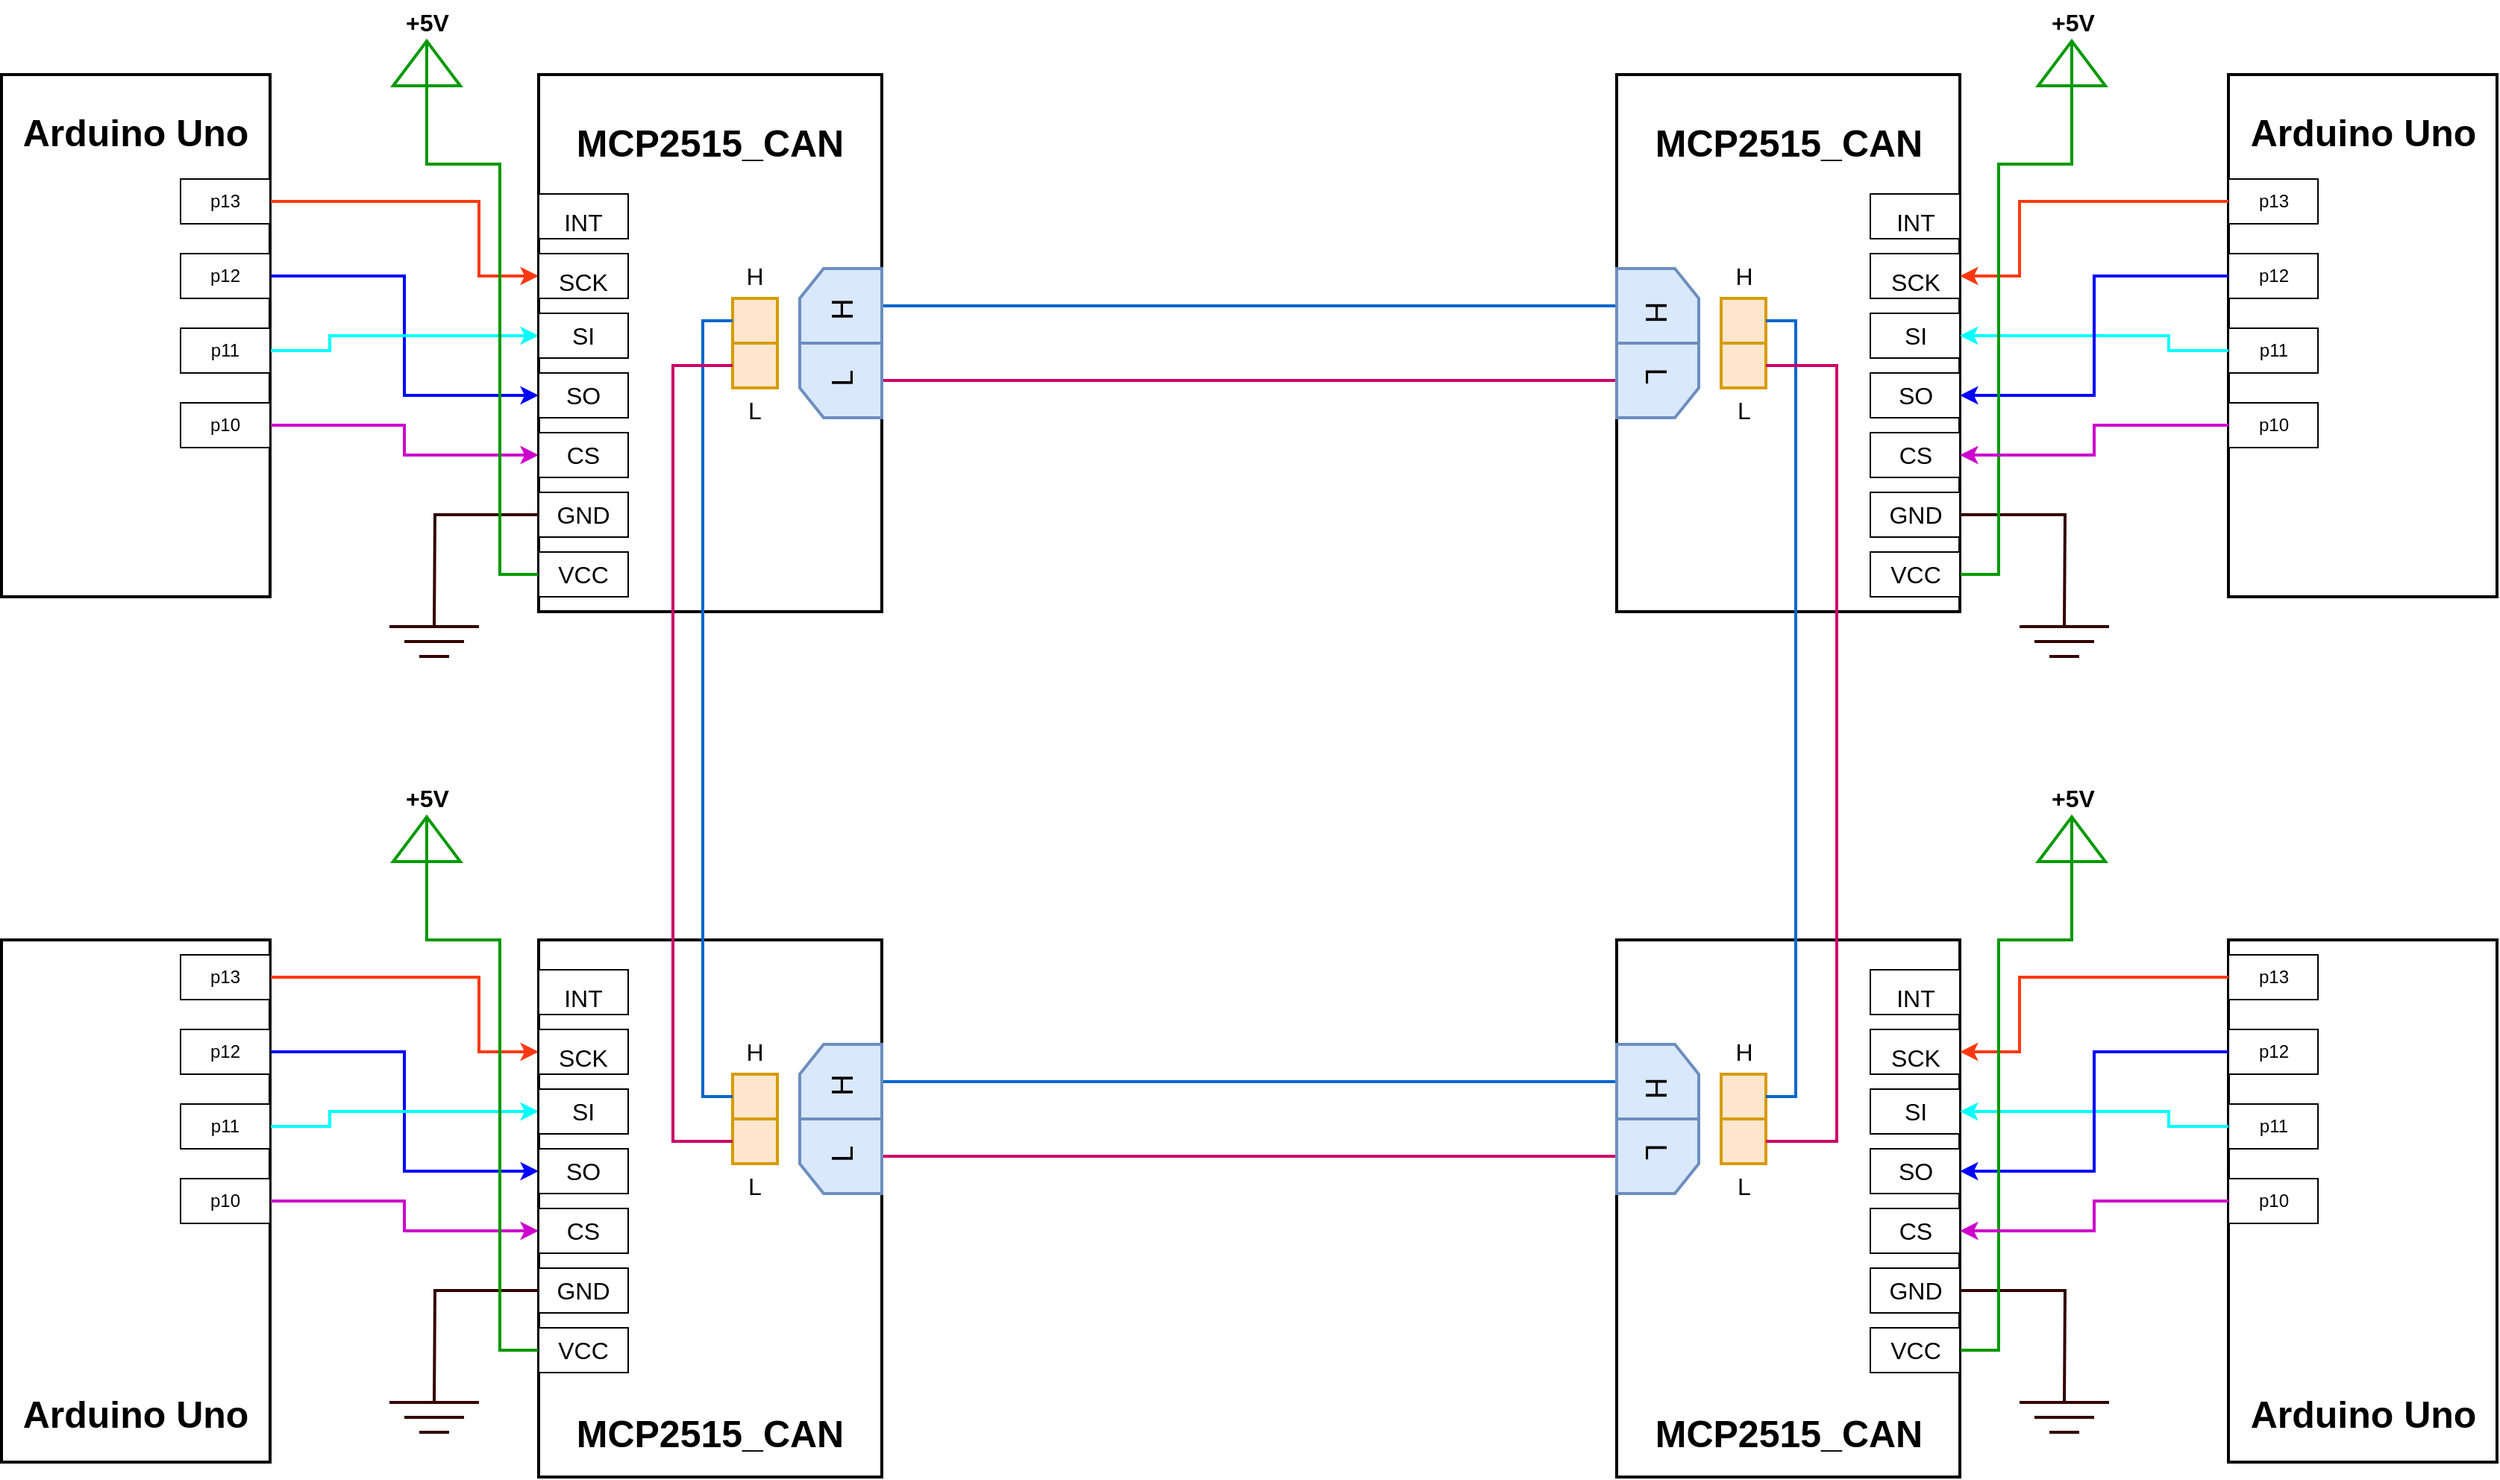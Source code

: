 <mxfile version="20.2.3" type="github"><diagram id="uy0OW_lbr5_6E3jzqZUw" name="Page-1"><mxGraphModel dx="2370" dy="1110" grid="1" gridSize="10" guides="1" tooltips="1" connect="1" arrows="1" fold="1" page="1" pageScale="1" pageWidth="850" pageHeight="1100" math="0" shadow="0"><root><mxCell id="0"/><mxCell id="1" parent="0"/><mxCell id="hp9_ulJbz1Hv_kCBHLAh-22" value="" style="triangle;whiteSpace=wrap;html=1;fontSize=16;rotation=-90;strokeColor=#009900;strokeWidth=2;" vertex="1" parent="1"><mxGeometry x="310" y="30" width="30" height="45" as="geometry"/></mxCell><mxCell id="hp9_ulJbz1Hv_kCBHLAh-6" value="&lt;div style=&quot;font-size: 25px;&quot;&gt;&lt;b&gt;Arduino Uno&lt;/b&gt;&lt;/div&gt;&lt;div&gt;&lt;br&gt;&lt;/div&gt;&lt;div&gt;&lt;br&gt;&lt;/div&gt;&lt;div&gt;&lt;br&gt;&lt;/div&gt;&lt;div&gt;&lt;br&gt;&lt;/div&gt;&lt;div&gt;&lt;br&gt;&lt;/div&gt;&lt;div&gt;&lt;br&gt;&lt;/div&gt;&lt;div&gt;&lt;br&gt;&lt;/div&gt;&lt;div&gt;&lt;br&gt;&lt;/div&gt;&lt;div&gt;&lt;br&gt;&lt;/div&gt;&lt;div&gt;&lt;br&gt;&lt;/div&gt;&lt;div&gt;&lt;br&gt;&lt;/div&gt;&lt;div&gt;&lt;br&gt;&lt;/div&gt;&lt;div&gt;&lt;br&gt;&lt;/div&gt;&lt;div&gt;&lt;br&gt;&lt;/div&gt;&lt;div&gt;&lt;br&gt;&lt;/div&gt;&lt;div&gt;&lt;br&gt;&lt;/div&gt;&lt;div&gt;&lt;br&gt;&lt;/div&gt;&lt;div&gt;&lt;br&gt;&lt;/div&gt;&lt;div&gt;&lt;br&gt;&lt;/div&gt;" style="rounded=0;whiteSpace=wrap;html=1;strokeWidth=2;" vertex="1" parent="1"><mxGeometry x="40" y="60" width="180" height="350" as="geometry"/></mxCell><mxCell id="hp9_ulJbz1Hv_kCBHLAh-15" style="edgeStyle=orthogonalEdgeStyle;rounded=0;orthogonalLoop=1;jettySize=auto;html=1;exitX=1;exitY=0.5;exitDx=0;exitDy=0;entryX=0;entryY=0.5;entryDx=0;entryDy=0;fontSize=16;strokeWidth=2;strokeColor=#FF3912;" edge="1" parent="1" source="hp9_ulJbz1Hv_kCBHLAh-1" target="hp9_ulJbz1Hv_kCBHLAh-9"><mxGeometry relative="1" as="geometry"><Array as="points"><mxPoint x="360" y="145"/><mxPoint x="360" y="195"/></Array></mxGeometry></mxCell><mxCell id="hp9_ulJbz1Hv_kCBHLAh-1" value="p13" style="rounded=0;whiteSpace=wrap;html=1;" vertex="1" parent="1"><mxGeometry x="160" y="130" width="60" height="30" as="geometry"/></mxCell><mxCell id="hp9_ulJbz1Hv_kCBHLAh-16" style="edgeStyle=orthogonalEdgeStyle;rounded=0;orthogonalLoop=1;jettySize=auto;html=1;exitX=1;exitY=0.5;exitDx=0;exitDy=0;entryX=0;entryY=0.5;entryDx=0;entryDy=0;fontSize=16;strokeWidth=2;strokeColor=#0000FF;" edge="1" parent="1" source="hp9_ulJbz1Hv_kCBHLAh-2" target="hp9_ulJbz1Hv_kCBHLAh-11"><mxGeometry relative="1" as="geometry"/></mxCell><mxCell id="hp9_ulJbz1Hv_kCBHLAh-2" value="p12" style="rounded=0;whiteSpace=wrap;html=1;" vertex="1" parent="1"><mxGeometry x="160" y="180" width="60" height="30" as="geometry"/></mxCell><mxCell id="hp9_ulJbz1Hv_kCBHLAh-20" style="edgeStyle=orthogonalEdgeStyle;rounded=0;orthogonalLoop=1;jettySize=auto;html=1;exitX=1;exitY=0.5;exitDx=0;exitDy=0;entryX=0;entryY=0.5;entryDx=0;entryDy=0;fontSize=16;strokeWidth=2;strokeColor=#CC00CC;" edge="1" parent="1" source="hp9_ulJbz1Hv_kCBHLAh-4" target="hp9_ulJbz1Hv_kCBHLAh-19"><mxGeometry relative="1" as="geometry"/></mxCell><mxCell id="hp9_ulJbz1Hv_kCBHLAh-4" value="p10" style="rounded=0;whiteSpace=wrap;html=1;" vertex="1" parent="1"><mxGeometry x="160" y="280" width="60" height="30" as="geometry"/></mxCell><mxCell id="hp9_ulJbz1Hv_kCBHLAh-17" style="edgeStyle=orthogonalEdgeStyle;rounded=0;orthogonalLoop=1;jettySize=auto;html=1;exitX=1;exitY=0.5;exitDx=0;exitDy=0;entryX=0;entryY=0.5;entryDx=0;entryDy=0;fontSize=16;strokeWidth=2;strokeColor=#00FFFF;" edge="1" parent="1" source="hp9_ulJbz1Hv_kCBHLAh-5" target="hp9_ulJbz1Hv_kCBHLAh-10"><mxGeometry relative="1" as="geometry"><Array as="points"><mxPoint x="260" y="245"/><mxPoint x="260" y="235"/></Array></mxGeometry></mxCell><mxCell id="hp9_ulJbz1Hv_kCBHLAh-5" value="&lt;div&gt;p11&lt;/div&gt;" style="rounded=0;whiteSpace=wrap;html=1;" vertex="1" parent="1"><mxGeometry x="160" y="230" width="60" height="30" as="geometry"/></mxCell><mxCell id="hp9_ulJbz1Hv_kCBHLAh-7" value="&lt;div&gt;&lt;b&gt;MCP2515_CAN&lt;/b&gt;&lt;/div&gt;&lt;div&gt;&lt;b&gt;&lt;br&gt;&lt;/b&gt;&lt;/div&gt;&lt;div&gt;&lt;b&gt;&lt;br&gt;&lt;/b&gt;&lt;/div&gt;&lt;div&gt;&lt;b&gt;&lt;br&gt;&lt;/b&gt;&lt;/div&gt;&lt;div&gt;&lt;b&gt;&lt;br&gt;&lt;/b&gt;&lt;/div&gt;&lt;div&gt;&lt;b&gt;&lt;br&gt;&lt;/b&gt;&lt;/div&gt;&lt;div&gt;&lt;b&gt;&lt;br&gt;&lt;/b&gt;&lt;/div&gt;&lt;div&gt;&lt;b&gt;&lt;br&gt;&lt;/b&gt;&lt;/div&gt;&lt;div&gt;&lt;b&gt;&lt;br&gt;&lt;/b&gt;&lt;/div&gt;&lt;div&gt;&lt;b&gt;&lt;br&gt;&lt;/b&gt;&lt;/div&gt;" style="rounded=0;whiteSpace=wrap;html=1;fontSize=25;strokeWidth=2;" vertex="1" parent="1"><mxGeometry x="400" y="60" width="230" height="360" as="geometry"/></mxCell><mxCell id="hp9_ulJbz1Hv_kCBHLAh-8" value="&lt;font style=&quot;font-size: 16px;&quot;&gt;INT&lt;/font&gt;" style="rounded=0;whiteSpace=wrap;html=1;fontSize=25;" vertex="1" parent="1"><mxGeometry x="400" y="140" width="60" height="30" as="geometry"/></mxCell><mxCell id="hp9_ulJbz1Hv_kCBHLAh-9" value="&lt;font style=&quot;font-size: 16px;&quot;&gt;SCK&lt;/font&gt;" style="rounded=0;whiteSpace=wrap;html=1;fontSize=25;" vertex="1" parent="1"><mxGeometry x="400" y="180" width="60" height="30" as="geometry"/></mxCell><mxCell id="hp9_ulJbz1Hv_kCBHLAh-10" value="SI" style="rounded=0;whiteSpace=wrap;html=1;fontSize=16;" vertex="1" parent="1"><mxGeometry x="400" y="220" width="60" height="30" as="geometry"/></mxCell><mxCell id="hp9_ulJbz1Hv_kCBHLAh-11" value="SO" style="rounded=0;whiteSpace=wrap;html=1;fontSize=16;" vertex="1" parent="1"><mxGeometry x="400" y="260" width="60" height="30" as="geometry"/></mxCell><mxCell id="hp9_ulJbz1Hv_kCBHLAh-29" style="edgeStyle=orthogonalEdgeStyle;rounded=0;orthogonalLoop=1;jettySize=auto;html=1;exitX=0;exitY=0.5;exitDx=0;exitDy=0;fontSize=16;endArrow=none;endFill=0;strokeColor=#330000;strokeWidth=2;" edge="1" parent="1" source="hp9_ulJbz1Hv_kCBHLAh-12"><mxGeometry relative="1" as="geometry"><mxPoint x="330" y="430" as="targetPoint"/></mxGeometry></mxCell><mxCell id="hp9_ulJbz1Hv_kCBHLAh-12" value="GND" style="rounded=0;whiteSpace=wrap;html=1;fontSize=16;" vertex="1" parent="1"><mxGeometry x="400" y="340" width="60" height="30" as="geometry"/></mxCell><mxCell id="hp9_ulJbz1Hv_kCBHLAh-23" style="edgeStyle=orthogonalEdgeStyle;rounded=0;orthogonalLoop=1;jettySize=auto;html=1;exitX=0;exitY=0.5;exitDx=0;exitDy=0;fontSize=16;strokeColor=#009900;strokeWidth=2;entryX=1;entryY=0.5;entryDx=0;entryDy=0;endArrow=none;endFill=0;" edge="1" parent="1" source="hp9_ulJbz1Hv_kCBHLAh-13" target="hp9_ulJbz1Hv_kCBHLAh-22"><mxGeometry relative="1" as="geometry"><Array as="points"><mxPoint x="374" y="395"/><mxPoint x="374" y="120"/><mxPoint x="325" y="120"/></Array></mxGeometry></mxCell><mxCell id="hp9_ulJbz1Hv_kCBHLAh-13" value="VCC" style="rounded=0;whiteSpace=wrap;html=1;fontSize=16;" vertex="1" parent="1"><mxGeometry x="400" y="380" width="60" height="30" as="geometry"/></mxCell><mxCell id="hp9_ulJbz1Hv_kCBHLAh-19" value="&lt;div&gt;CS&lt;/div&gt;" style="rounded=0;whiteSpace=wrap;html=1;fontSize=16;" vertex="1" parent="1"><mxGeometry x="400" y="300" width="60" height="30" as="geometry"/></mxCell><mxCell id="hp9_ulJbz1Hv_kCBHLAh-24" value="+5V" style="text;html=1;align=center;verticalAlign=middle;resizable=0;points=[];autosize=1;strokeColor=none;fillColor=none;fontSize=16;fontStyle=1" vertex="1" parent="1"><mxGeometry x="300" y="10" width="50" height="30" as="geometry"/></mxCell><mxCell id="hp9_ulJbz1Hv_kCBHLAh-25" value="" style="endArrow=none;html=1;rounded=0;fontSize=16;strokeColor=#330000;strokeWidth=2;" edge="1" parent="1"><mxGeometry width="50" height="50" relative="1" as="geometry"><mxPoint x="300" y="430" as="sourcePoint"/><mxPoint x="360" y="430" as="targetPoint"/></mxGeometry></mxCell><mxCell id="hp9_ulJbz1Hv_kCBHLAh-27" value="" style="endArrow=none;html=1;rounded=0;fontSize=16;strokeColor=#330000;strokeWidth=2;" edge="1" parent="1"><mxGeometry width="50" height="50" relative="1" as="geometry"><mxPoint x="310" y="440" as="sourcePoint"/><mxPoint x="350" y="440" as="targetPoint"/></mxGeometry></mxCell><mxCell id="hp9_ulJbz1Hv_kCBHLAh-28" value="" style="endArrow=none;html=1;rounded=0;fontSize=16;strokeColor=#330000;strokeWidth=2;" edge="1" parent="1"><mxGeometry width="50" height="50" relative="1" as="geometry"><mxPoint x="320" y="450" as="sourcePoint"/><mxPoint x="340" y="450" as="targetPoint"/></mxGeometry></mxCell><mxCell id="hp9_ulJbz1Hv_kCBHLAh-34" value="" style="rounded=0;whiteSpace=wrap;html=1;fontSize=16;strokeColor=#d79b00;strokeWidth=2;fillColor=#ffe6cc;" vertex="1" parent="1"><mxGeometry x="530" y="210" width="30" height="60" as="geometry"/></mxCell><mxCell id="hp9_ulJbz1Hv_kCBHLAh-35" style="edgeStyle=orthogonalEdgeStyle;rounded=0;orthogonalLoop=1;jettySize=auto;html=1;exitX=0;exitY=0.5;exitDx=0;exitDy=0;entryX=1;entryY=0.5;entryDx=0;entryDy=0;fontSize=16;endArrow=none;endFill=0;strokeColor=#d79b00;strokeWidth=2;fillColor=#ffe6cc;" edge="1" parent="1" source="hp9_ulJbz1Hv_kCBHLAh-34" target="hp9_ulJbz1Hv_kCBHLAh-34"><mxGeometry relative="1" as="geometry"><Array as="points"><mxPoint x="530" y="240"/><mxPoint x="530" y="240"/></Array></mxGeometry></mxCell><mxCell id="hp9_ulJbz1Hv_kCBHLAh-36" value="H" style="text;html=1;strokeColor=none;fillColor=none;align=center;verticalAlign=middle;whiteSpace=wrap;rounded=0;fontSize=16;" vertex="1" parent="1"><mxGeometry x="515" y="180" width="60" height="30" as="geometry"/></mxCell><mxCell id="hp9_ulJbz1Hv_kCBHLAh-37" value="L" style="text;html=1;strokeColor=none;fillColor=none;align=center;verticalAlign=middle;whiteSpace=wrap;rounded=0;fontSize=16;" vertex="1" parent="1"><mxGeometry x="515" y="270" width="60" height="30" as="geometry"/></mxCell><mxCell id="hp9_ulJbz1Hv_kCBHLAh-40" value="" style="triangle;whiteSpace=wrap;html=1;fontSize=16;rotation=-90;strokeColor=#009900;strokeWidth=2;" vertex="1" parent="1"><mxGeometry x="310" y="550" width="30" height="45" as="geometry"/></mxCell><mxCell id="hp9_ulJbz1Hv_kCBHLAh-41" value="&lt;div style=&quot;font-size: 25px;&quot;&gt;&lt;b&gt;&lt;br&gt;&lt;/b&gt;&lt;/div&gt;&lt;div style=&quot;font-size: 25px;&quot;&gt;&lt;b&gt;&lt;br&gt;&lt;/b&gt;&lt;/div&gt;&lt;div style=&quot;font-size: 25px;&quot;&gt;&lt;b&gt;&lt;br&gt;&lt;/b&gt;&lt;/div&gt;&lt;div style=&quot;font-size: 25px;&quot;&gt;&lt;b&gt;&lt;br&gt;&lt;/b&gt;&lt;/div&gt;&lt;div style=&quot;font-size: 25px;&quot;&gt;&lt;b&gt;&lt;br&gt;&lt;/b&gt;&lt;/div&gt;&lt;div style=&quot;font-size: 25px;&quot;&gt;&lt;b&gt;&lt;br&gt;&lt;/b&gt;&lt;/div&gt;&lt;div style=&quot;font-size: 25px;&quot;&gt;&lt;b&gt;&lt;br&gt;&lt;/b&gt;&lt;/div&gt;&lt;div style=&quot;font-size: 25px;&quot;&gt;&lt;b&gt;&lt;br&gt;&lt;/b&gt;&lt;/div&gt;&lt;div style=&quot;font-size: 25px;&quot;&gt;&lt;b&gt;&lt;br&gt;&lt;/b&gt;&lt;/div&gt;&lt;div style=&quot;font-size: 25px;&quot;&gt;&lt;b&gt;&lt;br&gt;&lt;/b&gt;&lt;/div&gt;&lt;div style=&quot;font-size: 25px;&quot;&gt;&lt;b&gt;Arduino Uno&lt;/b&gt;&lt;/div&gt;&lt;div&gt;&lt;br&gt;&lt;/div&gt;" style="rounded=0;whiteSpace=wrap;html=1;strokeWidth=2;" vertex="1" parent="1"><mxGeometry x="40" y="640" width="180" height="350" as="geometry"/></mxCell><mxCell id="hp9_ulJbz1Hv_kCBHLAh-42" style="edgeStyle=orthogonalEdgeStyle;rounded=0;orthogonalLoop=1;jettySize=auto;html=1;exitX=1;exitY=0.5;exitDx=0;exitDy=0;entryX=0;entryY=0.5;entryDx=0;entryDy=0;fontSize=16;strokeWidth=2;strokeColor=#FF3912;" edge="1" parent="1" source="hp9_ulJbz1Hv_kCBHLAh-43" target="hp9_ulJbz1Hv_kCBHLAh-52"><mxGeometry relative="1" as="geometry"><Array as="points"><mxPoint x="360" y="665"/><mxPoint x="360" y="715"/></Array></mxGeometry></mxCell><mxCell id="hp9_ulJbz1Hv_kCBHLAh-43" value="p13" style="rounded=0;whiteSpace=wrap;html=1;" vertex="1" parent="1"><mxGeometry x="160" y="650" width="60" height="30" as="geometry"/></mxCell><mxCell id="hp9_ulJbz1Hv_kCBHLAh-44" style="edgeStyle=orthogonalEdgeStyle;rounded=0;orthogonalLoop=1;jettySize=auto;html=1;exitX=1;exitY=0.5;exitDx=0;exitDy=0;entryX=0;entryY=0.5;entryDx=0;entryDy=0;fontSize=16;strokeWidth=2;strokeColor=#0000FF;" edge="1" parent="1" source="hp9_ulJbz1Hv_kCBHLAh-45" target="hp9_ulJbz1Hv_kCBHLAh-54"><mxGeometry relative="1" as="geometry"/></mxCell><mxCell id="hp9_ulJbz1Hv_kCBHLAh-45" value="p12" style="rounded=0;whiteSpace=wrap;html=1;" vertex="1" parent="1"><mxGeometry x="160" y="700" width="60" height="30" as="geometry"/></mxCell><mxCell id="hp9_ulJbz1Hv_kCBHLAh-46" style="edgeStyle=orthogonalEdgeStyle;rounded=0;orthogonalLoop=1;jettySize=auto;html=1;exitX=1;exitY=0.5;exitDx=0;exitDy=0;entryX=0;entryY=0.5;entryDx=0;entryDy=0;fontSize=16;strokeWidth=2;strokeColor=#CC00CC;" edge="1" parent="1" source="hp9_ulJbz1Hv_kCBHLAh-47" target="hp9_ulJbz1Hv_kCBHLAh-59"><mxGeometry relative="1" as="geometry"/></mxCell><mxCell id="hp9_ulJbz1Hv_kCBHLAh-47" value="p10" style="rounded=0;whiteSpace=wrap;html=1;" vertex="1" parent="1"><mxGeometry x="160" y="800" width="60" height="30" as="geometry"/></mxCell><mxCell id="hp9_ulJbz1Hv_kCBHLAh-48" style="edgeStyle=orthogonalEdgeStyle;rounded=0;orthogonalLoop=1;jettySize=auto;html=1;exitX=1;exitY=0.5;exitDx=0;exitDy=0;entryX=0;entryY=0.5;entryDx=0;entryDy=0;fontSize=16;strokeWidth=2;strokeColor=#00FFFF;" edge="1" parent="1" source="hp9_ulJbz1Hv_kCBHLAh-49" target="hp9_ulJbz1Hv_kCBHLAh-53"><mxGeometry relative="1" as="geometry"><Array as="points"><mxPoint x="260" y="765"/><mxPoint x="260" y="755"/></Array></mxGeometry></mxCell><mxCell id="hp9_ulJbz1Hv_kCBHLAh-49" value="&lt;div&gt;p11&lt;/div&gt;" style="rounded=0;whiteSpace=wrap;html=1;" vertex="1" parent="1"><mxGeometry x="160" y="750" width="60" height="30" as="geometry"/></mxCell><mxCell id="hp9_ulJbz1Hv_kCBHLAh-50" value="&lt;div&gt;&lt;b&gt;&lt;br&gt;&lt;/b&gt;&lt;/div&gt;&lt;div&gt;&lt;b&gt;&lt;br&gt;&lt;/b&gt;&lt;/div&gt;&lt;div&gt;&lt;b&gt;&lt;br&gt;&lt;/b&gt;&lt;/div&gt;&lt;div&gt;&lt;b&gt;&lt;br&gt;&lt;/b&gt;&lt;/div&gt;&lt;div&gt;&lt;b&gt;&lt;br&gt;&lt;/b&gt;&lt;/div&gt;&lt;div&gt;&lt;b&gt;&lt;br&gt;&lt;/b&gt;&lt;/div&gt;&lt;div&gt;&lt;b&gt;&lt;br&gt;&lt;/b&gt;&lt;/div&gt;&lt;div&gt;&lt;b&gt;&lt;br&gt;&lt;/b&gt;&lt;/div&gt;&lt;div&gt;&lt;b&gt;&lt;br&gt;&lt;/b&gt;&lt;/div&gt;&lt;div&gt;&lt;b&gt;&lt;br&gt;&lt;/b&gt;&lt;/div&gt;&lt;div&gt;&lt;b&gt;MCP2515_CAN&lt;/b&gt;&lt;/div&gt;" style="rounded=0;whiteSpace=wrap;html=1;fontSize=25;strokeWidth=2;" vertex="1" parent="1"><mxGeometry x="400" y="640" width="230" height="360" as="geometry"/></mxCell><mxCell id="hp9_ulJbz1Hv_kCBHLAh-51" value="&lt;font style=&quot;font-size: 16px;&quot;&gt;INT&lt;/font&gt;" style="rounded=0;whiteSpace=wrap;html=1;fontSize=25;" vertex="1" parent="1"><mxGeometry x="400" y="660" width="60" height="30" as="geometry"/></mxCell><mxCell id="hp9_ulJbz1Hv_kCBHLAh-52" value="&lt;font style=&quot;font-size: 16px;&quot;&gt;SCK&lt;/font&gt;" style="rounded=0;whiteSpace=wrap;html=1;fontSize=25;" vertex="1" parent="1"><mxGeometry x="400" y="700" width="60" height="30" as="geometry"/></mxCell><mxCell id="hp9_ulJbz1Hv_kCBHLAh-53" value="SI" style="rounded=0;whiteSpace=wrap;html=1;fontSize=16;" vertex="1" parent="1"><mxGeometry x="400" y="740" width="60" height="30" as="geometry"/></mxCell><mxCell id="hp9_ulJbz1Hv_kCBHLAh-54" value="SO" style="rounded=0;whiteSpace=wrap;html=1;fontSize=16;" vertex="1" parent="1"><mxGeometry x="400" y="780" width="60" height="30" as="geometry"/></mxCell><mxCell id="hp9_ulJbz1Hv_kCBHLAh-55" style="edgeStyle=orthogonalEdgeStyle;rounded=0;orthogonalLoop=1;jettySize=auto;html=1;exitX=0;exitY=0.5;exitDx=0;exitDy=0;fontSize=16;endArrow=none;endFill=0;strokeColor=#330000;strokeWidth=2;" edge="1" parent="1" source="hp9_ulJbz1Hv_kCBHLAh-56"><mxGeometry relative="1" as="geometry"><mxPoint x="330" y="950" as="targetPoint"/></mxGeometry></mxCell><mxCell id="hp9_ulJbz1Hv_kCBHLAh-56" value="GND" style="rounded=0;whiteSpace=wrap;html=1;fontSize=16;" vertex="1" parent="1"><mxGeometry x="400" y="860" width="60" height="30" as="geometry"/></mxCell><mxCell id="hp9_ulJbz1Hv_kCBHLAh-57" style="edgeStyle=orthogonalEdgeStyle;rounded=0;orthogonalLoop=1;jettySize=auto;html=1;exitX=0;exitY=0.5;exitDx=0;exitDy=0;fontSize=16;strokeColor=#009900;strokeWidth=2;entryX=1;entryY=0.5;entryDx=0;entryDy=0;endArrow=none;endFill=0;" edge="1" parent="1" source="hp9_ulJbz1Hv_kCBHLAh-58" target="hp9_ulJbz1Hv_kCBHLAh-40"><mxGeometry relative="1" as="geometry"><Array as="points"><mxPoint x="374" y="915"/><mxPoint x="374" y="640"/><mxPoint x="325" y="640"/></Array></mxGeometry></mxCell><mxCell id="hp9_ulJbz1Hv_kCBHLAh-58" value="VCC" style="rounded=0;whiteSpace=wrap;html=1;fontSize=16;" vertex="1" parent="1"><mxGeometry x="400" y="900" width="60" height="30" as="geometry"/></mxCell><mxCell id="hp9_ulJbz1Hv_kCBHLAh-59" value="&lt;div&gt;CS&lt;/div&gt;" style="rounded=0;whiteSpace=wrap;html=1;fontSize=16;" vertex="1" parent="1"><mxGeometry x="400" y="820" width="60" height="30" as="geometry"/></mxCell><mxCell id="hp9_ulJbz1Hv_kCBHLAh-60" value="+5V" style="text;html=1;align=center;verticalAlign=middle;resizable=0;points=[];autosize=1;strokeColor=none;fillColor=none;fontSize=16;fontStyle=1" vertex="1" parent="1"><mxGeometry x="300" y="530" width="50" height="30" as="geometry"/></mxCell><mxCell id="hp9_ulJbz1Hv_kCBHLAh-61" value="" style="endArrow=none;html=1;rounded=0;fontSize=16;strokeColor=#330000;strokeWidth=2;" edge="1" parent="1"><mxGeometry width="50" height="50" relative="1" as="geometry"><mxPoint x="300" y="950" as="sourcePoint"/><mxPoint x="360" y="950" as="targetPoint"/></mxGeometry></mxCell><mxCell id="hp9_ulJbz1Hv_kCBHLAh-62" value="" style="endArrow=none;html=1;rounded=0;fontSize=16;strokeColor=#330000;strokeWidth=2;" edge="1" parent="1"><mxGeometry width="50" height="50" relative="1" as="geometry"><mxPoint x="310" y="960" as="sourcePoint"/><mxPoint x="350" y="960" as="targetPoint"/></mxGeometry></mxCell><mxCell id="hp9_ulJbz1Hv_kCBHLAh-63" value="" style="endArrow=none;html=1;rounded=0;fontSize=16;strokeColor=#330000;strokeWidth=2;" edge="1" parent="1"><mxGeometry width="50" height="50" relative="1" as="geometry"><mxPoint x="320" y="970" as="sourcePoint"/><mxPoint x="340" y="970" as="targetPoint"/></mxGeometry></mxCell><mxCell id="hp9_ulJbz1Hv_kCBHLAh-66" value="" style="rounded=0;whiteSpace=wrap;html=1;fontSize=16;strokeColor=#d79b00;strokeWidth=2;fillColor=#ffe6cc;" vertex="1" parent="1"><mxGeometry x="530" y="730" width="30" height="60" as="geometry"/></mxCell><mxCell id="hp9_ulJbz1Hv_kCBHLAh-67" style="edgeStyle=orthogonalEdgeStyle;rounded=0;orthogonalLoop=1;jettySize=auto;html=1;exitX=0;exitY=0.5;exitDx=0;exitDy=0;entryX=1;entryY=0.5;entryDx=0;entryDy=0;fontSize=16;endArrow=none;endFill=0;strokeColor=#d79b00;strokeWidth=2;fillColor=#ffe6cc;" edge="1" parent="1" source="hp9_ulJbz1Hv_kCBHLAh-66" target="hp9_ulJbz1Hv_kCBHLAh-66"><mxGeometry relative="1" as="geometry"><Array as="points"><mxPoint x="530" y="760"/><mxPoint x="530" y="760"/></Array></mxGeometry></mxCell><mxCell id="hp9_ulJbz1Hv_kCBHLAh-68" value="H" style="text;html=1;strokeColor=none;fillColor=none;align=center;verticalAlign=middle;whiteSpace=wrap;rounded=0;fontSize=16;" vertex="1" parent="1"><mxGeometry x="515" y="700" width="60" height="30" as="geometry"/></mxCell><mxCell id="hp9_ulJbz1Hv_kCBHLAh-69" value="L" style="text;html=1;strokeColor=none;fillColor=none;align=center;verticalAlign=middle;whiteSpace=wrap;rounded=0;fontSize=16;" vertex="1" parent="1"><mxGeometry x="515" y="790" width="60" height="30" as="geometry"/></mxCell><mxCell id="hp9_ulJbz1Hv_kCBHLAh-160" value="" style="triangle;whiteSpace=wrap;html=1;fontSize=16;rotation=-90;strokeColor=#009900;strokeWidth=2;" vertex="1" parent="1"><mxGeometry x="1412.5" y="30" width="30" height="45" as="geometry"/></mxCell><mxCell id="hp9_ulJbz1Hv_kCBHLAh-161" value="&lt;div style=&quot;font-size: 25px;&quot;&gt;&lt;b&gt;Arduino Uno&lt;/b&gt;&lt;/div&gt;&lt;div&gt;&lt;br&gt;&lt;/div&gt;&lt;div&gt;&lt;br&gt;&lt;/div&gt;&lt;div&gt;&lt;br&gt;&lt;/div&gt;&lt;div&gt;&lt;br&gt;&lt;/div&gt;&lt;div&gt;&lt;br&gt;&lt;/div&gt;&lt;div&gt;&lt;br&gt;&lt;/div&gt;&lt;div&gt;&lt;br&gt;&lt;/div&gt;&lt;div&gt;&lt;br&gt;&lt;/div&gt;&lt;div&gt;&lt;br&gt;&lt;/div&gt;&lt;div&gt;&lt;br&gt;&lt;/div&gt;&lt;div&gt;&lt;br&gt;&lt;/div&gt;&lt;div&gt;&lt;br&gt;&lt;/div&gt;&lt;div&gt;&lt;br&gt;&lt;/div&gt;&lt;div&gt;&lt;br&gt;&lt;/div&gt;&lt;div&gt;&lt;br&gt;&lt;/div&gt;&lt;div&gt;&lt;br&gt;&lt;/div&gt;&lt;div&gt;&lt;br&gt;&lt;/div&gt;&lt;div&gt;&lt;br&gt;&lt;/div&gt;&lt;div&gt;&lt;br&gt;&lt;/div&gt;" style="rounded=0;whiteSpace=wrap;html=1;strokeWidth=2;" vertex="1" parent="1"><mxGeometry x="1532.5" y="60" width="180" height="350" as="geometry"/></mxCell><mxCell id="hp9_ulJbz1Hv_kCBHLAh-163" value="p13" style="rounded=0;whiteSpace=wrap;html=1;" vertex="1" parent="1"><mxGeometry x="1532.5" y="130" width="60" height="30" as="geometry"/></mxCell><mxCell id="hp9_ulJbz1Hv_kCBHLAh-165" value="p12" style="rounded=0;whiteSpace=wrap;html=1;" vertex="1" parent="1"><mxGeometry x="1532.5" y="180" width="60" height="30" as="geometry"/></mxCell><mxCell id="hp9_ulJbz1Hv_kCBHLAh-167" value="p10" style="rounded=0;whiteSpace=wrap;html=1;" vertex="1" parent="1"><mxGeometry x="1532.5" y="280" width="60" height="30" as="geometry"/></mxCell><mxCell id="hp9_ulJbz1Hv_kCBHLAh-169" value="&lt;div&gt;p11&lt;/div&gt;" style="rounded=0;whiteSpace=wrap;html=1;" vertex="1" parent="1"><mxGeometry x="1532.5" y="230" width="60" height="30" as="geometry"/></mxCell><mxCell id="hp9_ulJbz1Hv_kCBHLAh-170" value="&lt;div&gt;&lt;b&gt;MCP2515_CAN&lt;/b&gt;&lt;/div&gt;&lt;div&gt;&lt;b&gt;&lt;br&gt;&lt;/b&gt;&lt;/div&gt;&lt;div&gt;&lt;b&gt;&lt;br&gt;&lt;/b&gt;&lt;/div&gt;&lt;div&gt;&lt;b&gt;&lt;br&gt;&lt;/b&gt;&lt;/div&gt;&lt;div&gt;&lt;b&gt;&lt;br&gt;&lt;/b&gt;&lt;/div&gt;&lt;div&gt;&lt;b&gt;&lt;br&gt;&lt;/b&gt;&lt;/div&gt;&lt;div&gt;&lt;b&gt;&lt;br&gt;&lt;/b&gt;&lt;/div&gt;&lt;div&gt;&lt;b&gt;&lt;br&gt;&lt;/b&gt;&lt;/div&gt;&lt;div&gt;&lt;b&gt;&lt;br&gt;&lt;/b&gt;&lt;/div&gt;&lt;div&gt;&lt;b&gt;&lt;br&gt;&lt;/b&gt;&lt;/div&gt;" style="rounded=0;whiteSpace=wrap;html=1;fontSize=25;strokeWidth=2;" vertex="1" parent="1"><mxGeometry x="1122.5" y="60" width="230" height="360" as="geometry"/></mxCell><mxCell id="hp9_ulJbz1Hv_kCBHLAh-171" value="&lt;font style=&quot;font-size: 16px;&quot;&gt;INT&lt;/font&gt;" style="rounded=0;whiteSpace=wrap;html=1;fontSize=25;" vertex="1" parent="1"><mxGeometry x="1292.5" y="140" width="60" height="30" as="geometry"/></mxCell><mxCell id="hp9_ulJbz1Hv_kCBHLAh-172" value="&lt;font style=&quot;font-size: 16px;&quot;&gt;SCK&lt;/font&gt;" style="rounded=0;whiteSpace=wrap;html=1;fontSize=25;" vertex="1" parent="1"><mxGeometry x="1292.5" y="180" width="60" height="30" as="geometry"/></mxCell><mxCell id="hp9_ulJbz1Hv_kCBHLAh-162" style="edgeStyle=orthogonalEdgeStyle;rounded=0;orthogonalLoop=1;jettySize=auto;html=1;exitX=0;exitY=0.5;exitDx=0;exitDy=0;fontSize=16;strokeWidth=2;strokeColor=#FF3912;" edge="1" source="hp9_ulJbz1Hv_kCBHLAh-163" parent="1"><mxGeometry relative="1" as="geometry"><mxPoint x="1352.5" y="195" as="targetPoint"/><Array as="points"><mxPoint x="1392.5" y="145"/><mxPoint x="1392.5" y="195"/></Array></mxGeometry></mxCell><mxCell id="hp9_ulJbz1Hv_kCBHLAh-173" value="SI" style="rounded=0;whiteSpace=wrap;html=1;fontSize=16;" vertex="1" parent="1"><mxGeometry x="1292.5" y="220" width="60" height="30" as="geometry"/></mxCell><mxCell id="hp9_ulJbz1Hv_kCBHLAh-168" style="edgeStyle=orthogonalEdgeStyle;rounded=0;orthogonalLoop=1;jettySize=auto;html=1;exitX=0;exitY=0.5;exitDx=0;exitDy=0;fontSize=16;strokeWidth=2;strokeColor=#00FFFF;" edge="1" source="hp9_ulJbz1Hv_kCBHLAh-169" parent="1"><mxGeometry relative="1" as="geometry"><mxPoint x="1352.5" y="235" as="targetPoint"/><Array as="points"><mxPoint x="1492.5" y="245"/><mxPoint x="1492.5" y="235"/></Array></mxGeometry></mxCell><mxCell id="hp9_ulJbz1Hv_kCBHLAh-174" value="SO" style="rounded=0;whiteSpace=wrap;html=1;fontSize=16;" vertex="1" parent="1"><mxGeometry x="1292.5" y="260" width="60" height="30" as="geometry"/></mxCell><mxCell id="hp9_ulJbz1Hv_kCBHLAh-164" style="edgeStyle=orthogonalEdgeStyle;rounded=0;orthogonalLoop=1;jettySize=auto;html=1;exitX=0;exitY=0.5;exitDx=0;exitDy=0;entryX=1;entryY=0.5;entryDx=0;entryDy=0;fontSize=16;strokeWidth=2;strokeColor=#0000FF;" edge="1" source="hp9_ulJbz1Hv_kCBHLAh-165" target="hp9_ulJbz1Hv_kCBHLAh-174" parent="1"><mxGeometry relative="1" as="geometry"/></mxCell><mxCell id="hp9_ulJbz1Hv_kCBHLAh-175" style="edgeStyle=orthogonalEdgeStyle;rounded=0;orthogonalLoop=1;jettySize=auto;html=1;exitX=1;exitY=0.5;exitDx=0;exitDy=0;fontSize=16;endArrow=none;endFill=0;strokeColor=#330000;strokeWidth=2;" edge="1" source="hp9_ulJbz1Hv_kCBHLAh-176" parent="1"><mxGeometry relative="1" as="geometry"><mxPoint x="1422.5" y="430" as="targetPoint"/></mxGeometry></mxCell><mxCell id="hp9_ulJbz1Hv_kCBHLAh-176" value="GND" style="rounded=0;whiteSpace=wrap;html=1;fontSize=16;" vertex="1" parent="1"><mxGeometry x="1292.5" y="340" width="60" height="30" as="geometry"/></mxCell><mxCell id="hp9_ulJbz1Hv_kCBHLAh-177" style="edgeStyle=orthogonalEdgeStyle;rounded=0;orthogonalLoop=1;jettySize=auto;html=1;exitX=0;exitY=0.5;exitDx=0;exitDy=0;fontSize=16;strokeColor=#009900;strokeWidth=2;entryX=1;entryY=0.5;entryDx=0;entryDy=0;endArrow=none;endFill=0;" edge="1" source="hp9_ulJbz1Hv_kCBHLAh-178" target="hp9_ulJbz1Hv_kCBHLAh-160" parent="1"><mxGeometry relative="1" as="geometry"><Array as="points"><mxPoint x="1378.5" y="395"/><mxPoint x="1378.5" y="120"/><mxPoint x="1427.5" y="120"/></Array></mxGeometry></mxCell><mxCell id="hp9_ulJbz1Hv_kCBHLAh-178" value="VCC" style="rounded=0;whiteSpace=wrap;html=1;fontSize=16;" vertex="1" parent="1"><mxGeometry x="1292.5" y="380" width="60" height="30" as="geometry"/></mxCell><mxCell id="hp9_ulJbz1Hv_kCBHLAh-179" value="&lt;div&gt;CS&lt;/div&gt;" style="rounded=0;whiteSpace=wrap;html=1;fontSize=16;" vertex="1" parent="1"><mxGeometry x="1292.5" y="300" width="60" height="30" as="geometry"/></mxCell><mxCell id="hp9_ulJbz1Hv_kCBHLAh-166" style="edgeStyle=orthogonalEdgeStyle;rounded=0;orthogonalLoop=1;jettySize=auto;html=1;exitX=0;exitY=0.5;exitDx=0;exitDy=0;entryX=1;entryY=0.5;entryDx=0;entryDy=0;fontSize=16;strokeWidth=2;strokeColor=#CC00CC;" edge="1" source="hp9_ulJbz1Hv_kCBHLAh-167" target="hp9_ulJbz1Hv_kCBHLAh-179" parent="1"><mxGeometry relative="1" as="geometry"/></mxCell><mxCell id="hp9_ulJbz1Hv_kCBHLAh-180" value="+5V" style="text;html=1;align=center;verticalAlign=middle;resizable=0;points=[];autosize=1;strokeColor=none;fillColor=none;fontSize=16;fontStyle=1" vertex="1" parent="1"><mxGeometry x="1402.5" y="10" width="50" height="30" as="geometry"/></mxCell><mxCell id="hp9_ulJbz1Hv_kCBHLAh-181" value="" style="endArrow=none;html=1;rounded=0;fontSize=16;strokeColor=#330000;strokeWidth=2;" edge="1" parent="1"><mxGeometry width="50" height="50" relative="1" as="geometry"><mxPoint x="1452.5" y="430" as="sourcePoint"/><mxPoint x="1392.5" y="430" as="targetPoint"/></mxGeometry></mxCell><mxCell id="hp9_ulJbz1Hv_kCBHLAh-182" value="" style="endArrow=none;html=1;rounded=0;fontSize=16;strokeColor=#330000;strokeWidth=2;" edge="1" parent="1"><mxGeometry width="50" height="50" relative="1" as="geometry"><mxPoint x="1442.5" y="440" as="sourcePoint"/><mxPoint x="1402.5" y="440" as="targetPoint"/></mxGeometry></mxCell><mxCell id="hp9_ulJbz1Hv_kCBHLAh-183" value="" style="endArrow=none;html=1;rounded=0;fontSize=16;strokeColor=#330000;strokeWidth=2;" edge="1" parent="1"><mxGeometry width="50" height="50" relative="1" as="geometry"><mxPoint x="1432.5" y="450" as="sourcePoint"/><mxPoint x="1412.5" y="450" as="targetPoint"/></mxGeometry></mxCell><mxCell id="hp9_ulJbz1Hv_kCBHLAh-186" value="" style="rounded=0;whiteSpace=wrap;html=1;fontSize=16;strokeColor=#d79b00;strokeWidth=2;fillColor=#ffe6cc;" vertex="1" parent="1"><mxGeometry x="1192.5" y="210" width="30" height="60" as="geometry"/></mxCell><mxCell id="hp9_ulJbz1Hv_kCBHLAh-187" style="edgeStyle=orthogonalEdgeStyle;rounded=0;orthogonalLoop=1;jettySize=auto;html=1;exitX=0;exitY=0.5;exitDx=0;exitDy=0;entryX=1;entryY=0.5;entryDx=0;entryDy=0;fontSize=16;endArrow=none;endFill=0;strokeColor=#d79b00;strokeWidth=2;fillColor=#ffe6cc;" edge="1" source="hp9_ulJbz1Hv_kCBHLAh-186" target="hp9_ulJbz1Hv_kCBHLAh-186" parent="1"><mxGeometry relative="1" as="geometry"><Array as="points"><mxPoint x="1222.5" y="240"/><mxPoint x="1222.5" y="240"/></Array></mxGeometry></mxCell><mxCell id="hp9_ulJbz1Hv_kCBHLAh-188" value="H" style="text;html=1;strokeColor=none;fillColor=none;align=center;verticalAlign=middle;whiteSpace=wrap;rounded=0;fontSize=16;" vertex="1" parent="1"><mxGeometry x="1177.5" y="180" width="60" height="30" as="geometry"/></mxCell><mxCell id="hp9_ulJbz1Hv_kCBHLAh-189" value="L" style="text;html=1;strokeColor=none;fillColor=none;align=center;verticalAlign=middle;whiteSpace=wrap;rounded=0;fontSize=16;" vertex="1" parent="1"><mxGeometry x="1177.5" y="270" width="60" height="30" as="geometry"/></mxCell><mxCell id="hp9_ulJbz1Hv_kCBHLAh-225" value="" style="triangle;whiteSpace=wrap;html=1;fontSize=16;rotation=-90;strokeColor=#009900;strokeWidth=2;" vertex="1" parent="1"><mxGeometry x="1412.5" y="550" width="30" height="45" as="geometry"/></mxCell><mxCell id="hp9_ulJbz1Hv_kCBHLAh-226" value="&lt;div style=&quot;font-size: 25px;&quot;&gt;&lt;b&gt;&lt;br&gt;&lt;/b&gt;&lt;/div&gt;&lt;div style=&quot;font-size: 25px;&quot;&gt;&lt;b&gt;&lt;br&gt;&lt;/b&gt;&lt;/div&gt;&lt;div style=&quot;font-size: 25px;&quot;&gt;&lt;b&gt;&lt;br&gt;&lt;/b&gt;&lt;/div&gt;&lt;div style=&quot;font-size: 25px;&quot;&gt;&lt;b&gt;&lt;br&gt;&lt;/b&gt;&lt;/div&gt;&lt;div style=&quot;font-size: 25px;&quot;&gt;&lt;b&gt;&lt;br&gt;&lt;/b&gt;&lt;/div&gt;&lt;div style=&quot;font-size: 25px;&quot;&gt;&lt;b&gt;&lt;br&gt;&lt;/b&gt;&lt;/div&gt;&lt;div style=&quot;font-size: 25px;&quot;&gt;&lt;b&gt;&lt;br&gt;&lt;/b&gt;&lt;/div&gt;&lt;div style=&quot;font-size: 25px;&quot;&gt;&lt;b&gt;&lt;br&gt;&lt;/b&gt;&lt;/div&gt;&lt;div style=&quot;font-size: 25px;&quot;&gt;&lt;b&gt;&lt;br&gt;&lt;/b&gt;&lt;/div&gt;&lt;div style=&quot;font-size: 25px;&quot;&gt;&lt;b&gt;&lt;br&gt;&lt;/b&gt;&lt;/div&gt;&lt;div style=&quot;font-size: 25px;&quot;&gt;&lt;b&gt;Arduino Uno&lt;/b&gt;&lt;/div&gt;&lt;div&gt;&lt;br&gt;&lt;/div&gt;" style="rounded=0;whiteSpace=wrap;html=1;strokeWidth=2;" vertex="1" parent="1"><mxGeometry x="1532.5" y="640" width="180" height="350" as="geometry"/></mxCell><mxCell id="hp9_ulJbz1Hv_kCBHLAh-227" value="p13" style="rounded=0;whiteSpace=wrap;html=1;" vertex="1" parent="1"><mxGeometry x="1532.5" y="650" width="60" height="30" as="geometry"/></mxCell><mxCell id="hp9_ulJbz1Hv_kCBHLAh-228" value="p12" style="rounded=0;whiteSpace=wrap;html=1;" vertex="1" parent="1"><mxGeometry x="1532.5" y="700" width="60" height="30" as="geometry"/></mxCell><mxCell id="hp9_ulJbz1Hv_kCBHLAh-229" value="p10" style="rounded=0;whiteSpace=wrap;html=1;" vertex="1" parent="1"><mxGeometry x="1532.5" y="800" width="60" height="30" as="geometry"/></mxCell><mxCell id="hp9_ulJbz1Hv_kCBHLAh-230" value="&lt;div&gt;p11&lt;/div&gt;" style="rounded=0;whiteSpace=wrap;html=1;" vertex="1" parent="1"><mxGeometry x="1532.5" y="750" width="60" height="30" as="geometry"/></mxCell><mxCell id="hp9_ulJbz1Hv_kCBHLAh-231" value="&lt;div&gt;&lt;b&gt;&lt;br&gt;&lt;/b&gt;&lt;/div&gt;&lt;div&gt;&lt;b&gt;&lt;br&gt;&lt;/b&gt;&lt;/div&gt;&lt;div&gt;&lt;b&gt;&lt;br&gt;&lt;/b&gt;&lt;/div&gt;&lt;div&gt;&lt;b&gt;&lt;br&gt;&lt;/b&gt;&lt;/div&gt;&lt;div&gt;&lt;b&gt;&lt;br&gt;&lt;/b&gt;&lt;/div&gt;&lt;div&gt;&lt;b&gt;&lt;br&gt;&lt;/b&gt;&lt;/div&gt;&lt;div&gt;&lt;b&gt;&lt;br&gt;&lt;/b&gt;&lt;/div&gt;&lt;div&gt;&lt;b&gt;&lt;br&gt;&lt;/b&gt;&lt;/div&gt;&lt;div&gt;&lt;b&gt;&lt;br&gt;&lt;/b&gt;&lt;/div&gt;&lt;div&gt;&lt;b&gt;&lt;br&gt;&lt;/b&gt;&lt;/div&gt;&lt;div&gt;&lt;b&gt;MCP2515_CAN&lt;/b&gt;&lt;/div&gt;" style="rounded=0;whiteSpace=wrap;html=1;fontSize=25;strokeWidth=2;" vertex="1" parent="1"><mxGeometry x="1122.5" y="640" width="230" height="360" as="geometry"/></mxCell><mxCell id="hp9_ulJbz1Hv_kCBHLAh-232" value="&lt;font style=&quot;font-size: 16px;&quot;&gt;INT&lt;/font&gt;" style="rounded=0;whiteSpace=wrap;html=1;fontSize=25;" vertex="1" parent="1"><mxGeometry x="1292.5" y="660" width="60" height="30" as="geometry"/></mxCell><mxCell id="hp9_ulJbz1Hv_kCBHLAh-233" value="&lt;font style=&quot;font-size: 16px;&quot;&gt;SCK&lt;/font&gt;" style="rounded=0;whiteSpace=wrap;html=1;fontSize=25;" vertex="1" parent="1"><mxGeometry x="1292.5" y="700" width="60" height="30" as="geometry"/></mxCell><mxCell id="hp9_ulJbz1Hv_kCBHLAh-234" style="edgeStyle=orthogonalEdgeStyle;rounded=0;orthogonalLoop=1;jettySize=auto;html=1;exitX=0;exitY=0.5;exitDx=0;exitDy=0;fontSize=16;strokeWidth=2;strokeColor=#FF3912;" edge="1" parent="1" source="hp9_ulJbz1Hv_kCBHLAh-227"><mxGeometry relative="1" as="geometry"><mxPoint x="1352.5" y="715" as="targetPoint"/><Array as="points"><mxPoint x="1392.5" y="665"/><mxPoint x="1392.5" y="715"/></Array></mxGeometry></mxCell><mxCell id="hp9_ulJbz1Hv_kCBHLAh-235" value="SI" style="rounded=0;whiteSpace=wrap;html=1;fontSize=16;" vertex="1" parent="1"><mxGeometry x="1292.5" y="740" width="60" height="30" as="geometry"/></mxCell><mxCell id="hp9_ulJbz1Hv_kCBHLAh-236" style="edgeStyle=orthogonalEdgeStyle;rounded=0;orthogonalLoop=1;jettySize=auto;html=1;exitX=0;exitY=0.5;exitDx=0;exitDy=0;fontSize=16;strokeWidth=2;strokeColor=#00FFFF;" edge="1" parent="1" source="hp9_ulJbz1Hv_kCBHLAh-230"><mxGeometry relative="1" as="geometry"><mxPoint x="1352.5" y="755" as="targetPoint"/><Array as="points"><mxPoint x="1492.5" y="765"/><mxPoint x="1492.5" y="755"/></Array></mxGeometry></mxCell><mxCell id="hp9_ulJbz1Hv_kCBHLAh-237" value="SO" style="rounded=0;whiteSpace=wrap;html=1;fontSize=16;" vertex="1" parent="1"><mxGeometry x="1292.5" y="780" width="60" height="30" as="geometry"/></mxCell><mxCell id="hp9_ulJbz1Hv_kCBHLAh-238" style="edgeStyle=orthogonalEdgeStyle;rounded=0;orthogonalLoop=1;jettySize=auto;html=1;exitX=0;exitY=0.5;exitDx=0;exitDy=0;entryX=1;entryY=0.5;entryDx=0;entryDy=0;fontSize=16;strokeWidth=2;strokeColor=#0000FF;" edge="1" parent="1" source="hp9_ulJbz1Hv_kCBHLAh-228" target="hp9_ulJbz1Hv_kCBHLAh-237"><mxGeometry relative="1" as="geometry"/></mxCell><mxCell id="hp9_ulJbz1Hv_kCBHLAh-239" style="edgeStyle=orthogonalEdgeStyle;rounded=0;orthogonalLoop=1;jettySize=auto;html=1;exitX=1;exitY=0.5;exitDx=0;exitDy=0;fontSize=16;endArrow=none;endFill=0;strokeColor=#330000;strokeWidth=2;" edge="1" parent="1" source="hp9_ulJbz1Hv_kCBHLAh-240"><mxGeometry relative="1" as="geometry"><mxPoint x="1422.5" y="950" as="targetPoint"/></mxGeometry></mxCell><mxCell id="hp9_ulJbz1Hv_kCBHLAh-240" value="GND" style="rounded=0;whiteSpace=wrap;html=1;fontSize=16;" vertex="1" parent="1"><mxGeometry x="1292.5" y="860" width="60" height="30" as="geometry"/></mxCell><mxCell id="hp9_ulJbz1Hv_kCBHLAh-241" style="edgeStyle=orthogonalEdgeStyle;rounded=0;orthogonalLoop=1;jettySize=auto;html=1;exitX=0;exitY=0.5;exitDx=0;exitDy=0;fontSize=16;strokeColor=#009900;strokeWidth=2;entryX=1;entryY=0.5;entryDx=0;entryDy=0;endArrow=none;endFill=0;" edge="1" parent="1" source="hp9_ulJbz1Hv_kCBHLAh-242" target="hp9_ulJbz1Hv_kCBHLAh-225"><mxGeometry relative="1" as="geometry"><Array as="points"><mxPoint x="1378.5" y="915"/><mxPoint x="1378.5" y="640"/><mxPoint x="1427.5" y="640"/></Array></mxGeometry></mxCell><mxCell id="hp9_ulJbz1Hv_kCBHLAh-242" value="VCC" style="rounded=0;whiteSpace=wrap;html=1;fontSize=16;" vertex="1" parent="1"><mxGeometry x="1292.5" y="900" width="60" height="30" as="geometry"/></mxCell><mxCell id="hp9_ulJbz1Hv_kCBHLAh-243" value="&lt;div&gt;CS&lt;/div&gt;" style="rounded=0;whiteSpace=wrap;html=1;fontSize=16;" vertex="1" parent="1"><mxGeometry x="1292.5" y="820" width="60" height="30" as="geometry"/></mxCell><mxCell id="hp9_ulJbz1Hv_kCBHLAh-244" style="edgeStyle=orthogonalEdgeStyle;rounded=0;orthogonalLoop=1;jettySize=auto;html=1;exitX=0;exitY=0.5;exitDx=0;exitDy=0;entryX=1;entryY=0.5;entryDx=0;entryDy=0;fontSize=16;strokeWidth=2;strokeColor=#CC00CC;" edge="1" parent="1" source="hp9_ulJbz1Hv_kCBHLAh-229" target="hp9_ulJbz1Hv_kCBHLAh-243"><mxGeometry relative="1" as="geometry"/></mxCell><mxCell id="hp9_ulJbz1Hv_kCBHLAh-245" value="+5V" style="text;html=1;align=center;verticalAlign=middle;resizable=0;points=[];autosize=1;strokeColor=none;fillColor=none;fontSize=16;fontStyle=1" vertex="1" parent="1"><mxGeometry x="1402.5" y="530" width="50" height="30" as="geometry"/></mxCell><mxCell id="hp9_ulJbz1Hv_kCBHLAh-246" value="" style="endArrow=none;html=1;rounded=0;fontSize=16;strokeColor=#330000;strokeWidth=2;" edge="1" parent="1"><mxGeometry width="50" height="50" relative="1" as="geometry"><mxPoint x="1452.5" y="950" as="sourcePoint"/><mxPoint x="1392.5" y="950" as="targetPoint"/></mxGeometry></mxCell><mxCell id="hp9_ulJbz1Hv_kCBHLAh-247" value="" style="endArrow=none;html=1;rounded=0;fontSize=16;strokeColor=#330000;strokeWidth=2;" edge="1" parent="1"><mxGeometry width="50" height="50" relative="1" as="geometry"><mxPoint x="1442.5" y="960" as="sourcePoint"/><mxPoint x="1402.5" y="960" as="targetPoint"/></mxGeometry></mxCell><mxCell id="hp9_ulJbz1Hv_kCBHLAh-248" value="" style="endArrow=none;html=1;rounded=0;fontSize=16;strokeColor=#330000;strokeWidth=2;" edge="1" parent="1"><mxGeometry width="50" height="50" relative="1" as="geometry"><mxPoint x="1432.5" y="970" as="sourcePoint"/><mxPoint x="1412.5" y="970" as="targetPoint"/></mxGeometry></mxCell><mxCell id="hp9_ulJbz1Hv_kCBHLAh-251" value="" style="rounded=0;whiteSpace=wrap;html=1;fontSize=16;strokeColor=#d79b00;strokeWidth=2;fillColor=#ffe6cc;" vertex="1" parent="1"><mxGeometry x="1192.5" y="730" width="30" height="60" as="geometry"/></mxCell><mxCell id="hp9_ulJbz1Hv_kCBHLAh-252" style="edgeStyle=orthogonalEdgeStyle;rounded=0;orthogonalLoop=1;jettySize=auto;html=1;exitX=0;exitY=0.5;exitDx=0;exitDy=0;entryX=1;entryY=0.5;entryDx=0;entryDy=0;fontSize=16;endArrow=none;endFill=0;strokeColor=#d79b00;strokeWidth=2;fillColor=#ffe6cc;" edge="1" parent="1" source="hp9_ulJbz1Hv_kCBHLAh-251" target="hp9_ulJbz1Hv_kCBHLAh-251"><mxGeometry relative="1" as="geometry"><Array as="points"><mxPoint x="1222.5" y="760"/><mxPoint x="1222.5" y="760"/></Array></mxGeometry></mxCell><mxCell id="hp9_ulJbz1Hv_kCBHLAh-253" value="H" style="text;html=1;strokeColor=none;fillColor=none;align=center;verticalAlign=middle;whiteSpace=wrap;rounded=0;fontSize=16;" vertex="1" parent="1"><mxGeometry x="1177.5" y="700" width="60" height="30" as="geometry"/></mxCell><mxCell id="hp9_ulJbz1Hv_kCBHLAh-254" value="L" style="text;html=1;strokeColor=none;fillColor=none;align=center;verticalAlign=middle;whiteSpace=wrap;rounded=0;fontSize=16;" vertex="1" parent="1"><mxGeometry x="1177.5" y="790" width="60" height="30" as="geometry"/></mxCell><mxCell id="hp9_ulJbz1Hv_kCBHLAh-268" style="edgeStyle=orthogonalEdgeStyle;rounded=0;orthogonalLoop=1;jettySize=auto;html=1;exitX=0.25;exitY=1;exitDx=0;exitDy=0;entryX=0.75;entryY=1;entryDx=0;entryDy=0;fontSize=20;endArrow=none;endFill=0;strokeColor=#CC0066;strokeWidth=2;" edge="1" parent="1" source="hp9_ulJbz1Hv_kCBHLAh-258" target="hp9_ulJbz1Hv_kCBHLAh-266"><mxGeometry relative="1" as="geometry"/></mxCell><mxCell id="hp9_ulJbz1Hv_kCBHLAh-269" style="edgeStyle=orthogonalEdgeStyle;rounded=0;orthogonalLoop=1;jettySize=auto;html=1;exitX=0.75;exitY=1;exitDx=0;exitDy=0;entryX=0.25;entryY=1;entryDx=0;entryDy=0;fontSize=20;endArrow=none;endFill=0;strokeColor=#0066CC;strokeWidth=2;" edge="1" parent="1" source="hp9_ulJbz1Hv_kCBHLAh-258" target="hp9_ulJbz1Hv_kCBHLAh-266"><mxGeometry relative="1" as="geometry"/></mxCell><mxCell id="hp9_ulJbz1Hv_kCBHLAh-258" value="L&lt;span style=&quot;white-space: pre;&quot;&gt;&#9;&lt;/span&gt;H" style="shape=loopLimit;whiteSpace=wrap;html=1;fontSize=20;strokeColor=#6c8ebf;strokeWidth=2;fillColor=#dae8fc;direction=north;horizontal=0;" vertex="1" parent="1"><mxGeometry x="575" y="710" width="55" height="100" as="geometry"/></mxCell><mxCell id="hp9_ulJbz1Hv_kCBHLAh-259" style="edgeStyle=orthogonalEdgeStyle;rounded=0;orthogonalLoop=1;jettySize=auto;html=1;exitX=0.5;exitY=0;exitDx=0;exitDy=0;entryX=0.5;entryY=1;entryDx=0;entryDy=0;fontSize=20;endArrow=none;endFill=0;strokeColor=#6c8ebf;strokeWidth=2;fillColor=#dae8fc;" edge="1" parent="1" source="hp9_ulJbz1Hv_kCBHLAh-258" target="hp9_ulJbz1Hv_kCBHLAh-258"><mxGeometry relative="1" as="geometry"><Array as="points"><mxPoint x="610" y="760"/><mxPoint x="610" y="760"/></Array></mxGeometry></mxCell><mxCell id="hp9_ulJbz1Hv_kCBHLAh-270" style="edgeStyle=orthogonalEdgeStyle;rounded=0;orthogonalLoop=1;jettySize=auto;html=1;exitX=0.75;exitY=1;exitDx=0;exitDy=0;entryX=0.25;entryY=1;entryDx=0;entryDy=0;fontSize=20;endArrow=none;endFill=0;strokeColor=#0066CC;strokeWidth=2;" edge="1" parent="1" source="hp9_ulJbz1Hv_kCBHLAh-260" target="hp9_ulJbz1Hv_kCBHLAh-262"><mxGeometry relative="1" as="geometry"/></mxCell><mxCell id="hp9_ulJbz1Hv_kCBHLAh-271" style="edgeStyle=orthogonalEdgeStyle;rounded=0;orthogonalLoop=1;jettySize=auto;html=1;exitX=0.25;exitY=1;exitDx=0;exitDy=0;entryX=0.75;entryY=1;entryDx=0;entryDy=0;fontSize=20;endArrow=none;endFill=0;strokeColor=#CC0066;strokeWidth=2;" edge="1" parent="1" source="hp9_ulJbz1Hv_kCBHLAh-260" target="hp9_ulJbz1Hv_kCBHLAh-262"><mxGeometry relative="1" as="geometry"/></mxCell><mxCell id="hp9_ulJbz1Hv_kCBHLAh-260" value="L&lt;span style=&quot;white-space: pre;&quot;&gt;&#9;&lt;/span&gt;H" style="shape=loopLimit;whiteSpace=wrap;html=1;fontSize=20;strokeColor=#6c8ebf;strokeWidth=2;fillColor=#dae8fc;direction=north;horizontal=0;" vertex="1" parent="1"><mxGeometry x="575" y="190" width="55" height="100" as="geometry"/></mxCell><mxCell id="hp9_ulJbz1Hv_kCBHLAh-261" style="edgeStyle=orthogonalEdgeStyle;rounded=0;orthogonalLoop=1;jettySize=auto;html=1;exitX=0.5;exitY=0;exitDx=0;exitDy=0;entryX=0.5;entryY=1;entryDx=0;entryDy=0;fontSize=20;endArrow=none;endFill=0;strokeColor=#6c8ebf;strokeWidth=2;fillColor=#dae8fc;" edge="1" parent="1" source="hp9_ulJbz1Hv_kCBHLAh-260" target="hp9_ulJbz1Hv_kCBHLAh-260"><mxGeometry relative="1" as="geometry"><Array as="points"><mxPoint x="610" y="240"/><mxPoint x="610" y="240"/></Array></mxGeometry></mxCell><mxCell id="hp9_ulJbz1Hv_kCBHLAh-262" value="&lt;div&gt;H&lt;span style=&quot;white-space: pre;&quot;&gt;&#9;&lt;/span&gt;L&lt;/div&gt;" style="shape=loopLimit;whiteSpace=wrap;html=1;fontSize=20;strokeColor=#6c8ebf;strokeWidth=2;fillColor=#dae8fc;direction=north;horizontal=0;rotation=-180;" vertex="1" parent="1"><mxGeometry x="1122.5" y="190" width="55" height="100" as="geometry"/></mxCell><mxCell id="hp9_ulJbz1Hv_kCBHLAh-263" style="edgeStyle=orthogonalEdgeStyle;rounded=0;orthogonalLoop=1;jettySize=auto;html=1;exitX=0.5;exitY=0;exitDx=0;exitDy=0;entryX=0.5;entryY=1;entryDx=0;entryDy=0;fontSize=20;endArrow=none;endFill=0;strokeColor=#6c8ebf;strokeWidth=2;fillColor=#dae8fc;" edge="1" parent="1" source="hp9_ulJbz1Hv_kCBHLAh-262" target="hp9_ulJbz1Hv_kCBHLAh-262"><mxGeometry relative="1" as="geometry"><Array as="points"><mxPoint x="1157.5" y="240"/><mxPoint x="1157.5" y="240"/></Array></mxGeometry></mxCell><mxCell id="hp9_ulJbz1Hv_kCBHLAh-266" value="&lt;div&gt;H&lt;span style=&quot;white-space: pre;&quot;&gt;&#9;&lt;/span&gt;L&lt;/div&gt;" style="shape=loopLimit;whiteSpace=wrap;html=1;fontSize=20;strokeColor=#6c8ebf;strokeWidth=2;fillColor=#dae8fc;direction=north;horizontal=0;rotation=-180;" vertex="1" parent="1"><mxGeometry x="1122.5" y="710" width="55" height="100" as="geometry"/></mxCell><mxCell id="hp9_ulJbz1Hv_kCBHLAh-267" style="edgeStyle=orthogonalEdgeStyle;rounded=0;orthogonalLoop=1;jettySize=auto;html=1;exitX=0.5;exitY=0;exitDx=0;exitDy=0;entryX=0.5;entryY=1;entryDx=0;entryDy=0;fontSize=20;endArrow=none;endFill=0;strokeColor=#6c8ebf;strokeWidth=2;fillColor=#dae8fc;" edge="1" parent="1" source="hp9_ulJbz1Hv_kCBHLAh-266" target="hp9_ulJbz1Hv_kCBHLAh-266"><mxGeometry relative="1" as="geometry"><Array as="points"><mxPoint x="1157.5" y="760"/><mxPoint x="1157.5" y="760"/></Array></mxGeometry></mxCell><mxCell id="hp9_ulJbz1Hv_kCBHLAh-272" style="edgeStyle=orthogonalEdgeStyle;rounded=0;orthogonalLoop=1;jettySize=auto;html=1;exitX=0;exitY=0.25;exitDx=0;exitDy=0;entryX=0;entryY=0.25;entryDx=0;entryDy=0;fontSize=20;endArrow=none;endFill=0;strokeColor=#0066CC;strokeWidth=2;" edge="1" parent="1" source="hp9_ulJbz1Hv_kCBHLAh-34" target="hp9_ulJbz1Hv_kCBHLAh-66"><mxGeometry relative="1" as="geometry"/></mxCell><mxCell id="hp9_ulJbz1Hv_kCBHLAh-273" style="edgeStyle=orthogonalEdgeStyle;rounded=0;orthogonalLoop=1;jettySize=auto;html=1;exitX=0;exitY=0.75;exitDx=0;exitDy=0;entryX=0;entryY=0.75;entryDx=0;entryDy=0;fontSize=20;endArrow=none;endFill=0;strokeColor=#CC0066;strokeWidth=2;" edge="1" parent="1" source="hp9_ulJbz1Hv_kCBHLAh-34" target="hp9_ulJbz1Hv_kCBHLAh-66"><mxGeometry relative="1" as="geometry"><Array as="points"><mxPoint x="490" y="255"/><mxPoint x="490" y="775"/></Array></mxGeometry></mxCell><mxCell id="hp9_ulJbz1Hv_kCBHLAh-274" style="edgeStyle=orthogonalEdgeStyle;rounded=0;orthogonalLoop=1;jettySize=auto;html=1;exitX=1;exitY=0.25;exitDx=0;exitDy=0;entryX=1;entryY=0.25;entryDx=0;entryDy=0;fontSize=20;endArrow=none;endFill=0;strokeColor=#0066CC;strokeWidth=2;" edge="1" parent="1" source="hp9_ulJbz1Hv_kCBHLAh-186" target="hp9_ulJbz1Hv_kCBHLAh-251"><mxGeometry relative="1" as="geometry"/></mxCell><mxCell id="hp9_ulJbz1Hv_kCBHLAh-275" style="edgeStyle=orthogonalEdgeStyle;rounded=0;orthogonalLoop=1;jettySize=auto;html=1;exitX=1;exitY=0.75;exitDx=0;exitDy=0;entryX=1;entryY=0.75;entryDx=0;entryDy=0;fontSize=20;endArrow=none;endFill=0;strokeColor=#CC0066;strokeWidth=2;" edge="1" parent="1" source="hp9_ulJbz1Hv_kCBHLAh-186" target="hp9_ulJbz1Hv_kCBHLAh-251"><mxGeometry relative="1" as="geometry"><Array as="points"><mxPoint x="1270" y="255"/><mxPoint x="1270" y="775"/></Array></mxGeometry></mxCell></root></mxGraphModel></diagram></mxfile>